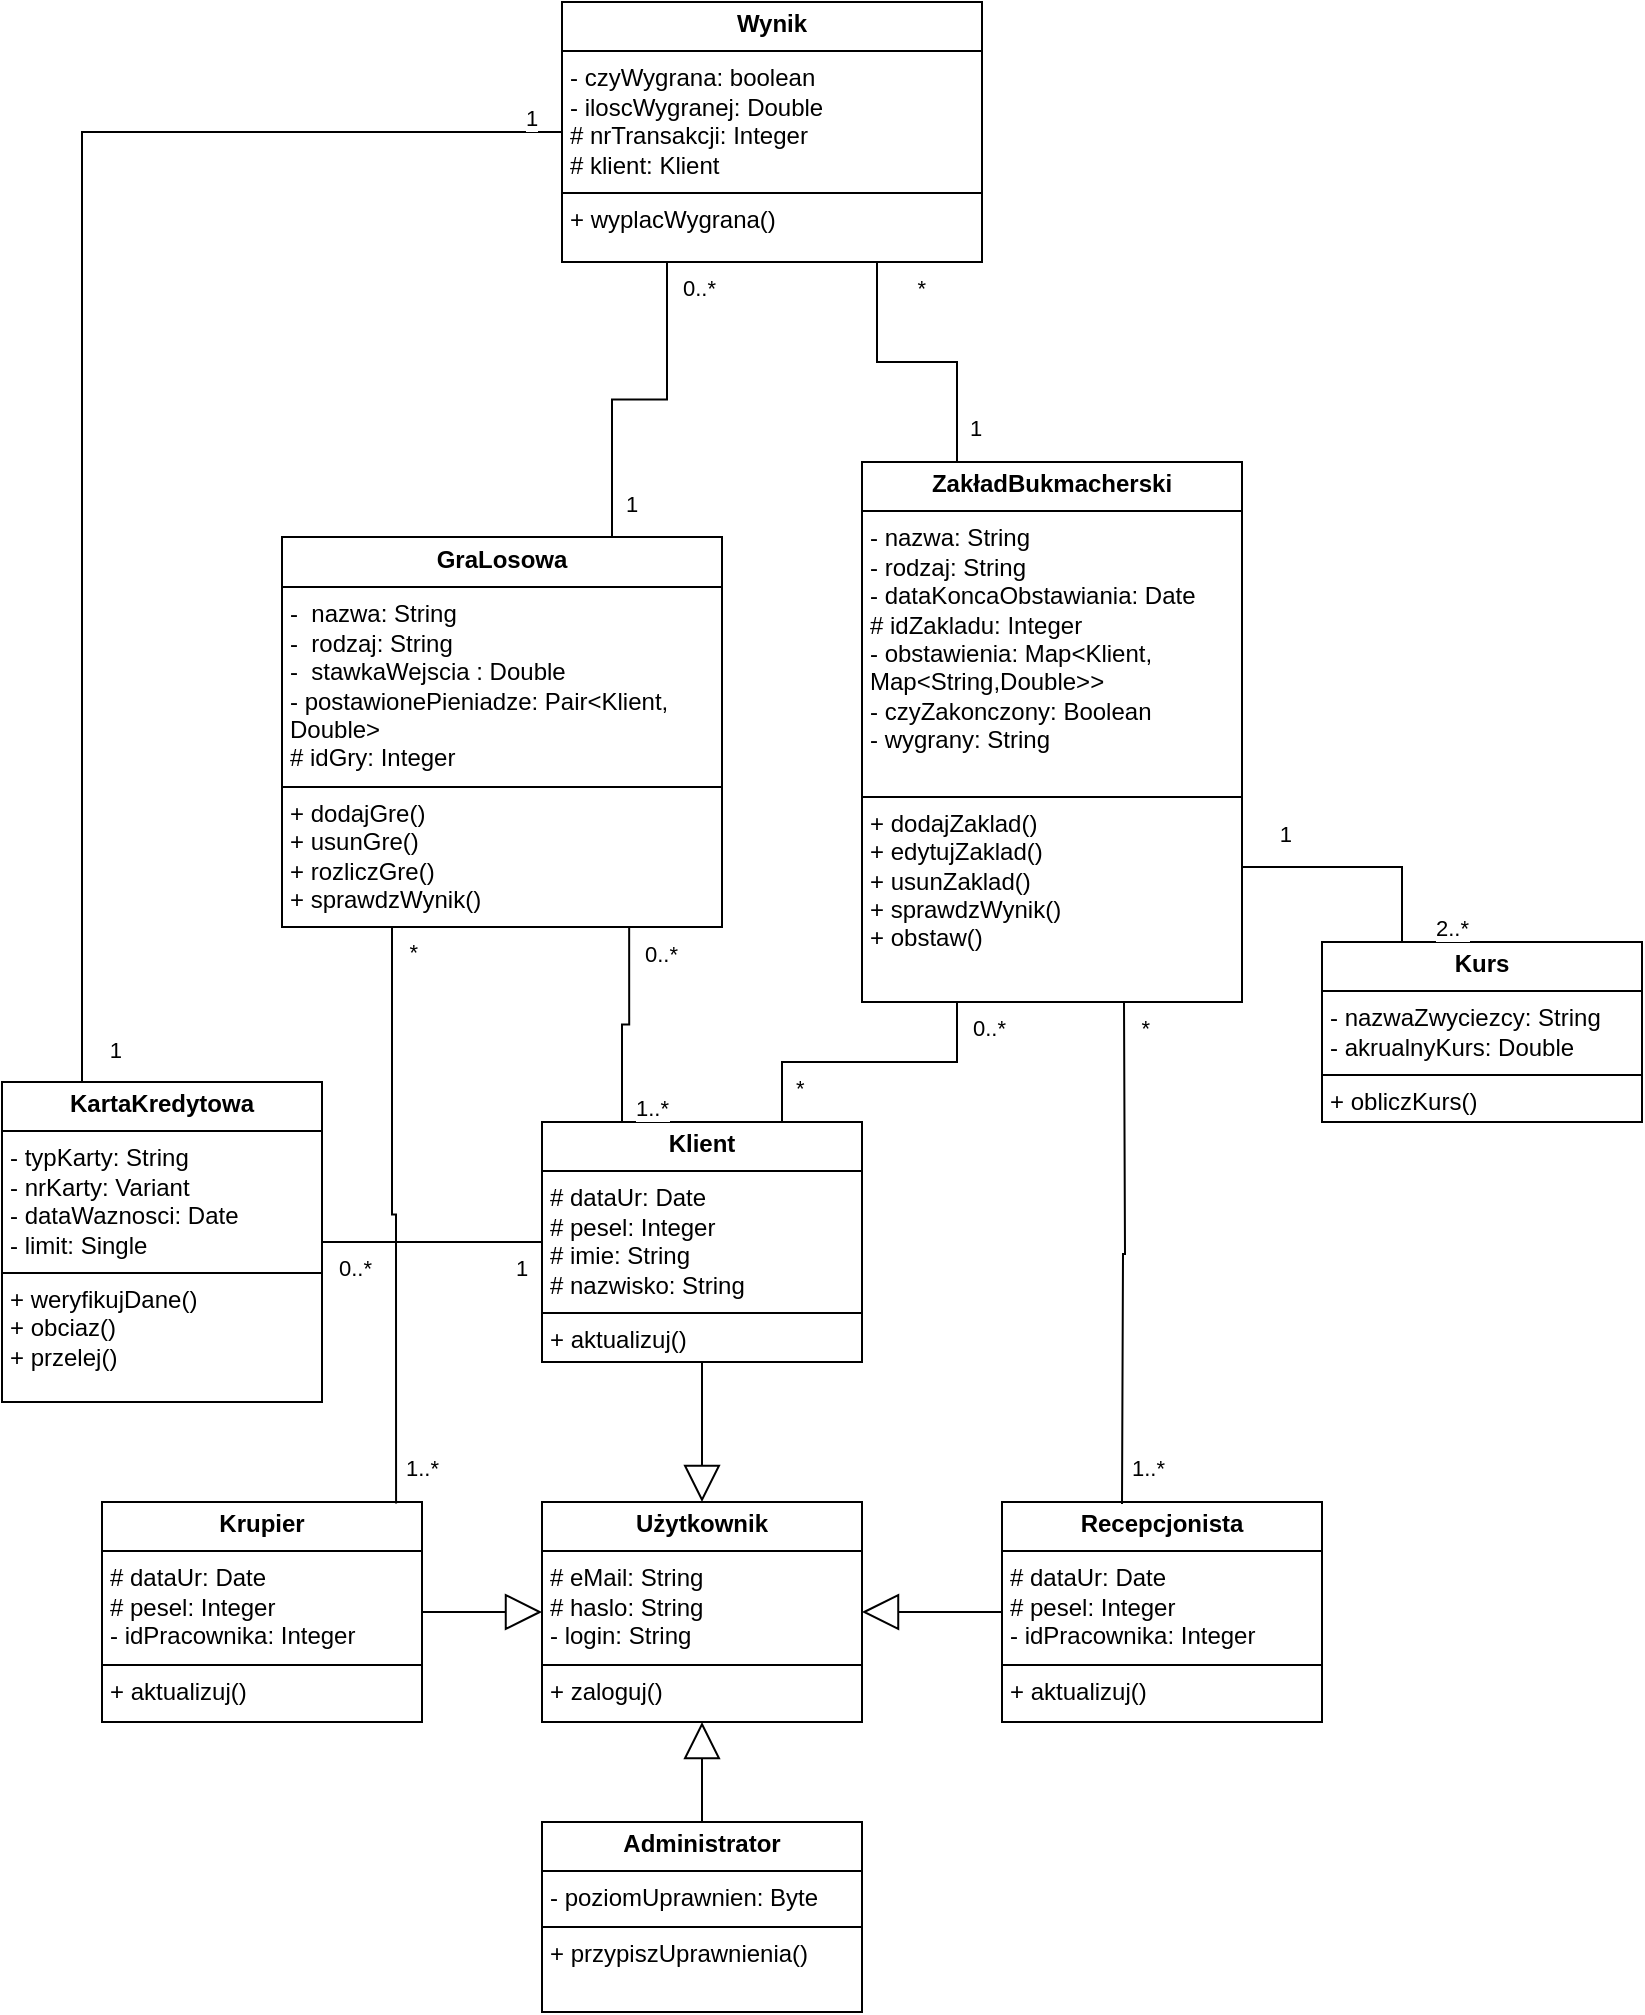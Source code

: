 <mxfile version="26.2.12">
  <diagram name="Page-1" id="c4acf3e9-155e-7222-9cf6-157b1a14988f">
    <mxGraphModel dx="2040" dy="2059" grid="1" gridSize="10" guides="1" tooltips="1" connect="1" arrows="1" fold="1" page="1" pageScale="1" pageWidth="850" pageHeight="1400" background="none" math="0" shadow="0">
      <root>
        <mxCell id="0" />
        <mxCell id="1" parent="0" />
        <mxCell id="0Trdpa9B81bJb4oL63DD-2" value="&lt;p style=&quot;margin:0px;margin-top:4px;text-align:center;&quot;&gt;&lt;b&gt;ZakładBukmacherski&lt;/b&gt;&lt;/p&gt;&lt;hr size=&quot;1&quot; style=&quot;border-style:solid;&quot;&gt;&lt;p style=&quot;margin:0px;margin-left:4px;&quot;&gt;- nazwa: String&lt;/p&gt;&lt;p style=&quot;margin:0px;margin-left:4px;&quot;&gt;- rodzaj: String&lt;/p&gt;&lt;p style=&quot;margin:0px;margin-left:4px;&quot;&gt;- dataKoncaObstawiania: Date&lt;/p&gt;&lt;p style=&quot;margin:0px;margin-left:4px;&quot;&gt;# idZakladu: Integer&lt;/p&gt;&lt;p style=&quot;margin:0px;margin-left:4px;&quot;&gt;- obstawienia: Map&amp;lt;Klient, Map&amp;lt;String,Double&amp;gt;&amp;gt;&lt;/p&gt;&lt;p style=&quot;margin:0px;margin-left:4px;&quot;&gt;- czyZakonczony: Boolean&lt;/p&gt;&lt;p style=&quot;margin:0px;margin-left:4px;&quot;&gt;- wygrany: String&lt;/p&gt;&lt;p style=&quot;margin:0px;margin-left:4px;&quot;&gt;&lt;br&gt;&lt;/p&gt;&lt;hr size=&quot;1&quot; style=&quot;border-style:solid;&quot;&gt;&lt;p style=&quot;margin:0px;margin-left:4px;&quot;&gt;+ dodajZaklad()&lt;/p&gt;&lt;p style=&quot;margin:0px;margin-left:4px;&quot;&gt;+ edytujZaklad()&lt;/p&gt;&lt;p style=&quot;margin:0px;margin-left:4px;&quot;&gt;+ usunZaklad()&lt;/p&gt;&lt;p style=&quot;margin:0px;margin-left:4px;&quot;&gt;+ sprawdzWynik()&lt;/p&gt;&lt;p style=&quot;margin:0px;margin-left:4px;&quot;&gt;+ obstaw()&lt;/p&gt;" style="verticalAlign=top;align=left;overflow=fill;html=1;whiteSpace=wrap;" parent="1" vertex="1">
          <mxGeometry x="-410" y="-900" width="190" height="270" as="geometry" />
        </mxCell>
        <mxCell id="0Trdpa9B81bJb4oL63DD-8" value="&lt;p style=&quot;margin:0px;margin-top:4px;text-align:center;&quot;&gt;&lt;b&gt;Użytkownik&lt;/b&gt;&lt;/p&gt;&lt;hr size=&quot;1&quot; style=&quot;border-style:solid;&quot;&gt;&lt;p style=&quot;margin:0px;margin-left:4px;&quot;&gt;# eMail: String&lt;/p&gt;&lt;p style=&quot;margin:0px;margin-left:4px;&quot;&gt;# haslo: String&lt;/p&gt;&lt;p style=&quot;margin:0px;margin-left:4px;&quot;&gt;- login: String&lt;/p&gt;&lt;hr size=&quot;1&quot; style=&quot;border-style:solid;&quot;&gt;&lt;p style=&quot;margin:0px;margin-left:4px;&quot;&gt;+ zaloguj()&lt;/p&gt;" style="verticalAlign=top;align=left;overflow=fill;html=1;whiteSpace=wrap;" parent="1" vertex="1">
          <mxGeometry x="-570" y="-380" width="160" height="110" as="geometry" />
        </mxCell>
        <mxCell id="0Trdpa9B81bJb4oL63DD-9" value="&lt;p style=&quot;margin:0px;margin-top:4px;text-align:center;&quot;&gt;&lt;b&gt;Klient&lt;/b&gt;&lt;/p&gt;&lt;hr size=&quot;1&quot; style=&quot;border-style:solid;&quot;&gt;&lt;p style=&quot;margin:0px;margin-left:4px;&quot;&gt;# dataUr: Date&lt;/p&gt;&lt;p style=&quot;margin:0px;margin-left:4px;&quot;&gt;# pesel: Integer&lt;/p&gt;&lt;p style=&quot;margin:0px;margin-left:4px;&quot;&gt;# imie: String&lt;/p&gt;&lt;p style=&quot;margin:0px;margin-left:4px;&quot;&gt;# nazwisko: String&lt;/p&gt;&lt;hr size=&quot;1&quot; style=&quot;border-style:solid;&quot;&gt;&lt;p style=&quot;margin:0px;margin-left:4px;&quot;&gt;+ aktualizuj()&lt;/p&gt;" style="verticalAlign=top;align=left;overflow=fill;html=1;whiteSpace=wrap;" parent="1" vertex="1">
          <mxGeometry x="-570" y="-570" width="160" height="120" as="geometry" />
        </mxCell>
        <mxCell id="0Trdpa9B81bJb4oL63DD-10" value="&lt;div&gt;&lt;br&gt;&lt;/div&gt;&lt;div&gt;&lt;br&gt;&lt;/div&gt;" style="endArrow=block;endSize=16;endFill=0;html=1;rounded=0;exitX=0.5;exitY=1;exitDx=0;exitDy=0;entryX=0.5;entryY=0;entryDx=0;entryDy=0;" parent="1" source="0Trdpa9B81bJb4oL63DD-9" target="0Trdpa9B81bJb4oL63DD-8" edge="1">
          <mxGeometry x="-0.033" y="3" width="160" relative="1" as="geometry">
            <mxPoint x="-830" y="-690" as="sourcePoint" />
            <mxPoint x="-810" y="-590" as="targetPoint" />
            <Array as="points" />
            <mxPoint as="offset" />
          </mxGeometry>
        </mxCell>
        <mxCell id="0Trdpa9B81bJb4oL63DD-12" value="" style="endArrow=none;html=1;endSize=12;startArrow=none;startSize=14;startFill=0;edgeStyle=orthogonalEdgeStyle;rounded=0;entryX=0.25;entryY=1;entryDx=0;entryDy=0;exitX=0.75;exitY=0;exitDx=0;exitDy=0;" parent="1" source="0Trdpa9B81bJb4oL63DD-9" target="0Trdpa9B81bJb4oL63DD-2" edge="1">
          <mxGeometry relative="1" as="geometry">
            <mxPoint x="-430" y="-710" as="sourcePoint" />
            <mxPoint x="-80" y="-800" as="targetPoint" />
          </mxGeometry>
        </mxCell>
        <mxCell id="0Trdpa9B81bJb4oL63DD-13" value="*" style="edgeLabel;resizable=0;html=1;align=left;verticalAlign=top;" parent="0Trdpa9B81bJb4oL63DD-12" connectable="0" vertex="1">
          <mxGeometry x="-1" relative="1" as="geometry">
            <mxPoint x="5" y="-30" as="offset" />
          </mxGeometry>
        </mxCell>
        <mxCell id="0Trdpa9B81bJb4oL63DD-14" value="0..*" style="edgeLabel;resizable=0;html=1;align=right;verticalAlign=top;" parent="0Trdpa9B81bJb4oL63DD-12" connectable="0" vertex="1">
          <mxGeometry x="1" relative="1" as="geometry">
            <mxPoint x="25" as="offset" />
          </mxGeometry>
        </mxCell>
        <mxCell id="0Trdpa9B81bJb4oL63DD-15" value="&lt;p style=&quot;margin:0px;margin-top:4px;text-align:center;&quot;&gt;&lt;b&gt;Recepcjonista&lt;/b&gt;&lt;/p&gt;&lt;hr size=&quot;1&quot; style=&quot;border-style:solid;&quot;&gt;&lt;p style=&quot;margin:0px;margin-left:4px;&quot;&gt;# dataUr: Date&lt;/p&gt;&lt;p style=&quot;margin:0px;margin-left:4px;&quot;&gt;# pesel: Integer&lt;/p&gt;&lt;p style=&quot;margin:0px;margin-left:4px;&quot;&gt;- idPracownika: Integer&lt;/p&gt;&lt;hr size=&quot;1&quot; style=&quot;border-style:solid;&quot;&gt;&lt;p style=&quot;margin:0px;margin-left:4px;&quot;&gt;+ aktualizuj()&lt;/p&gt;" style="verticalAlign=top;align=left;overflow=fill;html=1;whiteSpace=wrap;" parent="1" vertex="1">
          <mxGeometry x="-340" y="-380" width="160" height="110" as="geometry" />
        </mxCell>
        <mxCell id="0Trdpa9B81bJb4oL63DD-16" value="&lt;p style=&quot;margin:0px;margin-top:4px;text-align:center;&quot;&gt;&lt;b&gt;Krupier&lt;/b&gt;&lt;/p&gt;&lt;hr size=&quot;1&quot; style=&quot;border-style:solid;&quot;&gt;&lt;p style=&quot;margin:0px;margin-left:4px;&quot;&gt;# dataUr: Date&lt;/p&gt;&lt;p style=&quot;margin:0px;margin-left:4px;&quot;&gt;# pesel: Integer&lt;/p&gt;&lt;p style=&quot;margin:0px;margin-left:4px;&quot;&gt;- idPracownika: Integer&lt;/p&gt;&lt;hr size=&quot;1&quot; style=&quot;border-style:solid;&quot;&gt;&lt;p style=&quot;margin:0px;margin-left:4px;&quot;&gt;+ aktualizuj()&lt;/p&gt;" style="verticalAlign=top;align=left;overflow=fill;html=1;whiteSpace=wrap;" parent="1" vertex="1">
          <mxGeometry x="-790" y="-380" width="160" height="110" as="geometry" />
        </mxCell>
        <mxCell id="0Trdpa9B81bJb4oL63DD-18" value="&lt;div&gt;&lt;br&gt;&lt;/div&gt;&lt;div&gt;&lt;br&gt;&lt;/div&gt;" style="endArrow=block;endSize=16;endFill=0;html=1;rounded=0;exitX=0;exitY=0.5;exitDx=0;exitDy=0;entryX=1;entryY=0.5;entryDx=0;entryDy=0;" parent="1" source="0Trdpa9B81bJb4oL63DD-15" target="0Trdpa9B81bJb4oL63DD-8" edge="1">
          <mxGeometry x="-0.033" y="3" width="160" relative="1" as="geometry">
            <mxPoint x="-550" y="-350" as="sourcePoint" />
            <mxPoint x="-415" y="-350" as="targetPoint" />
            <Array as="points" />
            <mxPoint as="offset" />
          </mxGeometry>
        </mxCell>
        <mxCell id="0Trdpa9B81bJb4oL63DD-19" value="&lt;div&gt;&lt;br&gt;&lt;/div&gt;&lt;div&gt;&lt;br&gt;&lt;/div&gt;" style="endArrow=block;endSize=16;endFill=0;html=1;rounded=0;exitX=1;exitY=0.5;exitDx=0;exitDy=0;entryX=0;entryY=0.5;entryDx=0;entryDy=0;" parent="1" source="0Trdpa9B81bJb4oL63DD-16" target="0Trdpa9B81bJb4oL63DD-8" edge="1">
          <mxGeometry x="-0.033" y="3" width="160" relative="1" as="geometry">
            <mxPoint x="-345" y="-190" as="sourcePoint" />
            <mxPoint x="-590" y="-360" as="targetPoint" />
            <Array as="points" />
            <mxPoint as="offset" />
          </mxGeometry>
        </mxCell>
        <mxCell id="0Trdpa9B81bJb4oL63DD-20" value="&lt;p style=&quot;margin:0px;margin-top:4px;text-align:center;&quot;&gt;&lt;b&gt;Administrator&lt;/b&gt;&lt;/p&gt;&lt;hr size=&quot;1&quot; style=&quot;border-style:solid;&quot;&gt;&lt;p style=&quot;margin:0px;margin-left:4px;&quot;&gt;- poziomUprawnien: Byte&lt;/p&gt;&lt;hr size=&quot;1&quot; style=&quot;border-style:solid;&quot;&gt;&lt;p style=&quot;margin:0px;margin-left:4px;&quot;&gt;+ przypiszUprawnienia()&lt;/p&gt;" style="verticalAlign=top;align=left;overflow=fill;html=1;whiteSpace=wrap;" parent="1" vertex="1">
          <mxGeometry x="-570" y="-220" width="160" height="95" as="geometry" />
        </mxCell>
        <mxCell id="0Trdpa9B81bJb4oL63DD-21" value="&lt;div&gt;&lt;br&gt;&lt;/div&gt;&lt;div&gt;&lt;br&gt;&lt;/div&gt;" style="endArrow=block;endSize=16;endFill=0;html=1;rounded=0;exitX=0.5;exitY=0;exitDx=0;exitDy=0;entryX=0.5;entryY=1;entryDx=0;entryDy=0;" parent="1" source="0Trdpa9B81bJb4oL63DD-20" target="0Trdpa9B81bJb4oL63DD-8" edge="1">
          <mxGeometry x="-0.033" y="3" width="160" relative="1" as="geometry">
            <mxPoint x="-185" y="-345" as="sourcePoint" />
            <mxPoint x="-255" y="-345" as="targetPoint" />
            <Array as="points" />
            <mxPoint as="offset" />
          </mxGeometry>
        </mxCell>
        <mxCell id="0Trdpa9B81bJb4oL63DD-22" value="&lt;p style=&quot;margin:0px;margin-top:4px;text-align:center;&quot;&gt;&lt;b&gt;KartaKredytowa&lt;/b&gt;&lt;/p&gt;&lt;hr size=&quot;1&quot; style=&quot;border-style:solid;&quot;&gt;&lt;p style=&quot;margin:0px;margin-left:4px;&quot;&gt;- typKarty: String&lt;/p&gt;&lt;p style=&quot;margin:0px;margin-left:4px;&quot;&gt;- nrKarty: Variant&lt;/p&gt;&lt;p style=&quot;margin:0px;margin-left:4px;&quot;&gt;- dataWaznosci: Date&lt;/p&gt;&lt;p style=&quot;margin:0px;margin-left:4px;&quot;&gt;- limit: Single&lt;/p&gt;&lt;hr size=&quot;1&quot; style=&quot;border-style:solid;&quot;&gt;&lt;p style=&quot;margin:0px;margin-left:4px;&quot;&gt;+ weryfikujDane()&lt;/p&gt;&lt;p style=&quot;margin:0px;margin-left:4px;&quot;&gt;+ obciaz()&lt;/p&gt;&lt;p style=&quot;margin:0px;margin-left:4px;&quot;&gt;+ przelej()&lt;/p&gt;" style="verticalAlign=top;align=left;overflow=fill;html=1;whiteSpace=wrap;" parent="1" vertex="1">
          <mxGeometry x="-840" y="-590" width="160" height="160" as="geometry" />
        </mxCell>
        <mxCell id="0Trdpa9B81bJb4oL63DD-23" value="" style="endArrow=none;html=1;endSize=12;startArrow=none;startSize=14;startFill=0;edgeStyle=orthogonalEdgeStyle;rounded=0;entryX=1;entryY=0.5;entryDx=0;entryDy=0;exitX=0;exitY=0.5;exitDx=0;exitDy=0;" parent="1" source="0Trdpa9B81bJb4oL63DD-9" target="0Trdpa9B81bJb4oL63DD-22" edge="1">
          <mxGeometry relative="1" as="geometry">
            <mxPoint x="-515" y="-390" as="sourcePoint" />
            <mxPoint x="-515" y="-480" as="targetPoint" />
          </mxGeometry>
        </mxCell>
        <mxCell id="0Trdpa9B81bJb4oL63DD-24" value="1" style="edgeLabel;resizable=0;html=1;align=left;verticalAlign=top;" parent="0Trdpa9B81bJb4oL63DD-23" connectable="0" vertex="1">
          <mxGeometry x="-1" relative="1" as="geometry">
            <mxPoint x="-15" as="offset" />
          </mxGeometry>
        </mxCell>
        <mxCell id="0Trdpa9B81bJb4oL63DD-25" value="0..*" style="edgeLabel;resizable=0;html=1;align=right;verticalAlign=top;" parent="0Trdpa9B81bJb4oL63DD-23" connectable="0" vertex="1">
          <mxGeometry x="1" relative="1" as="geometry">
            <mxPoint x="25" as="offset" />
          </mxGeometry>
        </mxCell>
        <mxCell id="0Trdpa9B81bJb4oL63DD-26" value="&lt;p style=&quot;margin:0px;margin-top:4px;text-align:center;&quot;&gt;&lt;b&gt;Kurs&lt;/b&gt;&lt;/p&gt;&lt;hr size=&quot;1&quot; style=&quot;border-style:solid;&quot;&gt;&lt;p style=&quot;margin:0px;margin-left:4px;&quot;&gt;- nazwaZwyciezcy: String&lt;/p&gt;&lt;p style=&quot;margin:0px;margin-left:4px;&quot;&gt;- akrualnyKurs: Double&lt;/p&gt;&lt;hr size=&quot;1&quot; style=&quot;border-style:solid;&quot;&gt;&lt;p style=&quot;margin:0px;margin-left:4px;&quot;&gt;+ obliczKurs()&lt;/p&gt;" style="verticalAlign=top;align=left;overflow=fill;html=1;whiteSpace=wrap;" parent="1" vertex="1">
          <mxGeometry x="-180" y="-660" width="160" height="90" as="geometry" />
        </mxCell>
        <mxCell id="0Trdpa9B81bJb4oL63DD-27" value="" style="endArrow=none;html=1;endSize=12;startArrow=none;startSize=14;startFill=0;edgeStyle=orthogonalEdgeStyle;rounded=0;entryX=1;entryY=0.75;entryDx=0;entryDy=0;exitX=0.25;exitY=0;exitDx=0;exitDy=0;" parent="1" source="0Trdpa9B81bJb4oL63DD-26" target="0Trdpa9B81bJb4oL63DD-2" edge="1">
          <mxGeometry relative="1" as="geometry">
            <mxPoint x="-65" y="-730" as="sourcePoint" />
            <mxPoint x="-485" y="-710" as="targetPoint" />
          </mxGeometry>
        </mxCell>
        <mxCell id="0Trdpa9B81bJb4oL63DD-28" value="2..*" style="edgeLabel;resizable=0;html=1;align=left;verticalAlign=top;" parent="0Trdpa9B81bJb4oL63DD-27" connectable="0" vertex="1">
          <mxGeometry x="-1" relative="1" as="geometry">
            <mxPoint x="15" y="-20" as="offset" />
          </mxGeometry>
        </mxCell>
        <mxCell id="0Trdpa9B81bJb4oL63DD-29" value="1" style="edgeLabel;resizable=0;html=1;align=right;verticalAlign=top;" parent="0Trdpa9B81bJb4oL63DD-27" connectable="0" vertex="1">
          <mxGeometry x="1" relative="1" as="geometry">
            <mxPoint x="25" y="-30" as="offset" />
          </mxGeometry>
        </mxCell>
        <mxCell id="0Trdpa9B81bJb4oL63DD-30" value="&lt;p style=&quot;margin:0px;margin-top:4px;text-align:center;&quot;&gt;&lt;b&gt;GraLosowa&lt;/b&gt;&lt;/p&gt;&lt;hr size=&quot;1&quot; style=&quot;border-style:solid;&quot;&gt;&lt;p style=&quot;margin:0px;margin-left:4px;&quot;&gt;-&amp;nbsp; nazwa: String&lt;/p&gt;&lt;p style=&quot;margin:0px;margin-left:4px;&quot;&gt;-&amp;nbsp; rodzaj: String&lt;/p&gt;&lt;p style=&quot;margin:0px;margin-left:4px;&quot;&gt;-&amp;nbsp; stawkaWejscia : Double&lt;/p&gt;&lt;p style=&quot;margin:0px;margin-left:4px;&quot;&gt;- postawionePieniadze: Pair&amp;lt;Klient, Double&amp;gt;&lt;/p&gt;&lt;p style=&quot;margin:0px;margin-left:4px;&quot;&gt;# idGry: Integer&lt;/p&gt;&lt;hr size=&quot;1&quot; style=&quot;border-style:solid;&quot;&gt;&lt;p style=&quot;margin:0px;margin-left:4px;&quot;&gt;+ dodajGre()&lt;/p&gt;&lt;p style=&quot;margin:0px;margin-left:4px;&quot;&gt;+ usunGre()&lt;/p&gt;&lt;p style=&quot;margin:0px;margin-left:4px;&quot;&gt;+ rozliczGre()&lt;/p&gt;&lt;p style=&quot;margin:0px;margin-left:4px;&quot;&gt;+ sprawdzWynik()&lt;/p&gt;" style="verticalAlign=top;align=left;overflow=fill;html=1;whiteSpace=wrap;" parent="1" vertex="1">
          <mxGeometry x="-700" y="-862.5" width="220" height="195" as="geometry" />
        </mxCell>
        <mxCell id="0Trdpa9B81bJb4oL63DD-31" value="" style="endArrow=none;html=1;endSize=12;startArrow=none;startSize=14;startFill=0;edgeStyle=orthogonalEdgeStyle;rounded=0;entryX=0.789;entryY=1;entryDx=0;entryDy=0;exitX=0.25;exitY=0;exitDx=0;exitDy=0;entryPerimeter=0;" parent="1" source="0Trdpa9B81bJb4oL63DD-9" target="0Trdpa9B81bJb4oL63DD-30" edge="1">
          <mxGeometry relative="1" as="geometry">
            <mxPoint x="-510" y="-710" as="sourcePoint" />
            <mxPoint x="-225" y="-830" as="targetPoint" />
          </mxGeometry>
        </mxCell>
        <mxCell id="0Trdpa9B81bJb4oL63DD-32" value="1..*" style="edgeLabel;resizable=0;html=1;align=left;verticalAlign=top;" parent="0Trdpa9B81bJb4oL63DD-31" connectable="0" vertex="1">
          <mxGeometry x="-1" relative="1" as="geometry">
            <mxPoint x="5" y="-20" as="offset" />
          </mxGeometry>
        </mxCell>
        <mxCell id="0Trdpa9B81bJb4oL63DD-33" value="0..*" style="edgeLabel;resizable=0;html=1;align=right;verticalAlign=top;" parent="0Trdpa9B81bJb4oL63DD-31" connectable="0" vertex="1">
          <mxGeometry x="1" relative="1" as="geometry">
            <mxPoint x="25" as="offset" />
          </mxGeometry>
        </mxCell>
        <mxCell id="0Trdpa9B81bJb4oL63DD-34" value="&lt;p style=&quot;margin:0px;margin-top:4px;text-align:center;&quot;&gt;&lt;b&gt;Wynik&lt;/b&gt;&lt;/p&gt;&lt;hr size=&quot;1&quot; style=&quot;border-style:solid;&quot;&gt;&lt;p style=&quot;margin:0px;margin-left:4px;&quot;&gt;- czyWygrana: boolean&lt;/p&gt;&lt;p style=&quot;margin:0px;margin-left:4px;&quot;&gt;- iloscWygranej: Double&lt;/p&gt;&lt;p style=&quot;margin:0px;margin-left:4px;&quot;&gt;# nrTransakcji: Integer&lt;/p&gt;&lt;p style=&quot;margin:0px;margin-left:4px;&quot;&gt;# klient: Klient&lt;/p&gt;&lt;hr size=&quot;1&quot; style=&quot;border-style:solid;&quot;&gt;&lt;p style=&quot;margin:0px;margin-left:4px;&quot;&gt;+ wyplacWygrana()&lt;/p&gt;&lt;p style=&quot;margin:0px;margin-left:4px;&quot;&gt;&lt;br&gt;&lt;/p&gt;" style="verticalAlign=top;align=left;overflow=fill;html=1;whiteSpace=wrap;" parent="1" vertex="1">
          <mxGeometry x="-560" y="-1130" width="210" height="130" as="geometry" />
        </mxCell>
        <mxCell id="0Trdpa9B81bJb4oL63DD-35" value="" style="endArrow=none;html=1;endSize=12;startArrow=none;startSize=14;startFill=0;edgeStyle=orthogonalEdgeStyle;rounded=0;entryX=0.25;entryY=1;entryDx=0;entryDy=0;exitX=0.75;exitY=0;exitDx=0;exitDy=0;" parent="1" source="0Trdpa9B81bJb4oL63DD-30" target="0Trdpa9B81bJb4oL63DD-34" edge="1">
          <mxGeometry relative="1" as="geometry">
            <mxPoint x="-490" y="-500" as="sourcePoint" />
            <mxPoint x="-610" y="-660" as="targetPoint" />
          </mxGeometry>
        </mxCell>
        <mxCell id="0Trdpa9B81bJb4oL63DD-36" value="1" style="edgeLabel;resizable=0;html=1;align=left;verticalAlign=top;" parent="0Trdpa9B81bJb4oL63DD-35" connectable="0" vertex="1">
          <mxGeometry x="-1" relative="1" as="geometry">
            <mxPoint x="5" y="-30" as="offset" />
          </mxGeometry>
        </mxCell>
        <mxCell id="0Trdpa9B81bJb4oL63DD-37" value="0..*" style="edgeLabel;resizable=0;html=1;align=right;verticalAlign=top;" parent="0Trdpa9B81bJb4oL63DD-35" connectable="0" vertex="1">
          <mxGeometry x="1" relative="1" as="geometry">
            <mxPoint x="25" as="offset" />
          </mxGeometry>
        </mxCell>
        <mxCell id="0Trdpa9B81bJb4oL63DD-38" value="" style="endArrow=none;html=1;endSize=12;startArrow=none;startSize=14;startFill=0;edgeStyle=orthogonalEdgeStyle;rounded=0;entryX=0.75;entryY=1;entryDx=0;entryDy=0;exitX=0.25;exitY=0;exitDx=0;exitDy=0;" parent="1" source="0Trdpa9B81bJb4oL63DD-2" target="0Trdpa9B81bJb4oL63DD-34" edge="1">
          <mxGeometry relative="1" as="geometry">
            <mxPoint x="-617" y="-840" as="sourcePoint" />
            <mxPoint x="-510" y="-930" as="targetPoint" />
          </mxGeometry>
        </mxCell>
        <mxCell id="0Trdpa9B81bJb4oL63DD-39" value="1" style="edgeLabel;resizable=0;html=1;align=left;verticalAlign=top;" parent="0Trdpa9B81bJb4oL63DD-38" connectable="0" vertex="1">
          <mxGeometry x="-1" relative="1" as="geometry">
            <mxPoint x="5" y="-30" as="offset" />
          </mxGeometry>
        </mxCell>
        <mxCell id="0Trdpa9B81bJb4oL63DD-40" value="*" style="edgeLabel;resizable=0;html=1;align=right;verticalAlign=top;" parent="0Trdpa9B81bJb4oL63DD-38" connectable="0" vertex="1">
          <mxGeometry x="1" relative="1" as="geometry">
            <mxPoint x="25" as="offset" />
          </mxGeometry>
        </mxCell>
        <mxCell id="eFoqV2do4yG0oz64s-Ky-2" value="" style="endArrow=none;html=1;endSize=12;startArrow=none;startSize=14;startFill=0;edgeStyle=orthogonalEdgeStyle;rounded=0;entryX=0.25;entryY=0;entryDx=0;entryDy=0;exitX=0;exitY=0.5;exitDx=0;exitDy=0;" parent="1" source="0Trdpa9B81bJb4oL63DD-34" target="0Trdpa9B81bJb4oL63DD-22" edge="1">
          <mxGeometry relative="1" as="geometry">
            <mxPoint x="-515" y="-580" as="sourcePoint" />
            <mxPoint x="-680" y="-1085" as="targetPoint" />
          </mxGeometry>
        </mxCell>
        <mxCell id="eFoqV2do4yG0oz64s-Ky-3" value="1" style="edgeLabel;resizable=0;html=1;align=left;verticalAlign=top;" parent="eFoqV2do4yG0oz64s-Ky-2" connectable="0" vertex="1">
          <mxGeometry x="-1" relative="1" as="geometry">
            <mxPoint x="-20" y="-20" as="offset" />
          </mxGeometry>
        </mxCell>
        <mxCell id="eFoqV2do4yG0oz64s-Ky-4" value="1" style="edgeLabel;resizable=0;html=1;align=right;verticalAlign=top;" parent="eFoqV2do4yG0oz64s-Ky-2" connectable="0" vertex="1">
          <mxGeometry x="1" relative="1" as="geometry">
            <mxPoint x="20" y="-29" as="offset" />
          </mxGeometry>
        </mxCell>
        <mxCell id="cbO-f-KLlXWGTyMljpcB-1" value="" style="endArrow=none;html=1;endSize=12;startArrow=none;startSize=14;startFill=0;edgeStyle=orthogonalEdgeStyle;rounded=0;entryX=0.25;entryY=1;entryDx=0;entryDy=0;exitX=0.919;exitY=0.007;exitDx=0;exitDy=0;exitPerimeter=0;" edge="1" parent="1" source="0Trdpa9B81bJb4oL63DD-16" target="0Trdpa9B81bJb4oL63DD-30">
          <mxGeometry relative="1" as="geometry">
            <mxPoint x="-630" y="-250" as="sourcePoint" />
            <mxPoint x="-630" y="-570" as="targetPoint" />
          </mxGeometry>
        </mxCell>
        <mxCell id="cbO-f-KLlXWGTyMljpcB-2" value="1..*" style="edgeLabel;resizable=0;html=1;align=left;verticalAlign=top;" connectable="0" vertex="1" parent="cbO-f-KLlXWGTyMljpcB-1">
          <mxGeometry x="-1" relative="1" as="geometry">
            <mxPoint x="3" y="-31" as="offset" />
          </mxGeometry>
        </mxCell>
        <mxCell id="cbO-f-KLlXWGTyMljpcB-3" value="*" style="edgeLabel;resizable=0;html=1;align=right;verticalAlign=top;" connectable="0" vertex="1" parent="cbO-f-KLlXWGTyMljpcB-1">
          <mxGeometry x="1" relative="1" as="geometry">
            <mxPoint x="13" as="offset" />
          </mxGeometry>
        </mxCell>
        <mxCell id="cbO-f-KLlXWGTyMljpcB-4" value="" style="endArrow=none;html=1;endSize=12;startArrow=none;startSize=14;startFill=0;edgeStyle=orthogonalEdgeStyle;rounded=0;exitX=0.919;exitY=0.007;exitDx=0;exitDy=0;exitPerimeter=0;" edge="1" parent="1">
          <mxGeometry relative="1" as="geometry">
            <mxPoint x="-280" y="-379" as="sourcePoint" />
            <mxPoint x="-279" y="-630" as="targetPoint" />
          </mxGeometry>
        </mxCell>
        <mxCell id="cbO-f-KLlXWGTyMljpcB-5" value="1..*" style="edgeLabel;resizable=0;html=1;align=left;verticalAlign=top;" connectable="0" vertex="1" parent="cbO-f-KLlXWGTyMljpcB-4">
          <mxGeometry x="-1" relative="1" as="geometry">
            <mxPoint x="3" y="-31" as="offset" />
          </mxGeometry>
        </mxCell>
        <mxCell id="cbO-f-KLlXWGTyMljpcB-6" value="*" style="edgeLabel;resizable=0;html=1;align=right;verticalAlign=top;" connectable="0" vertex="1" parent="cbO-f-KLlXWGTyMljpcB-4">
          <mxGeometry x="1" relative="1" as="geometry">
            <mxPoint x="13" as="offset" />
          </mxGeometry>
        </mxCell>
      </root>
    </mxGraphModel>
  </diagram>
</mxfile>
